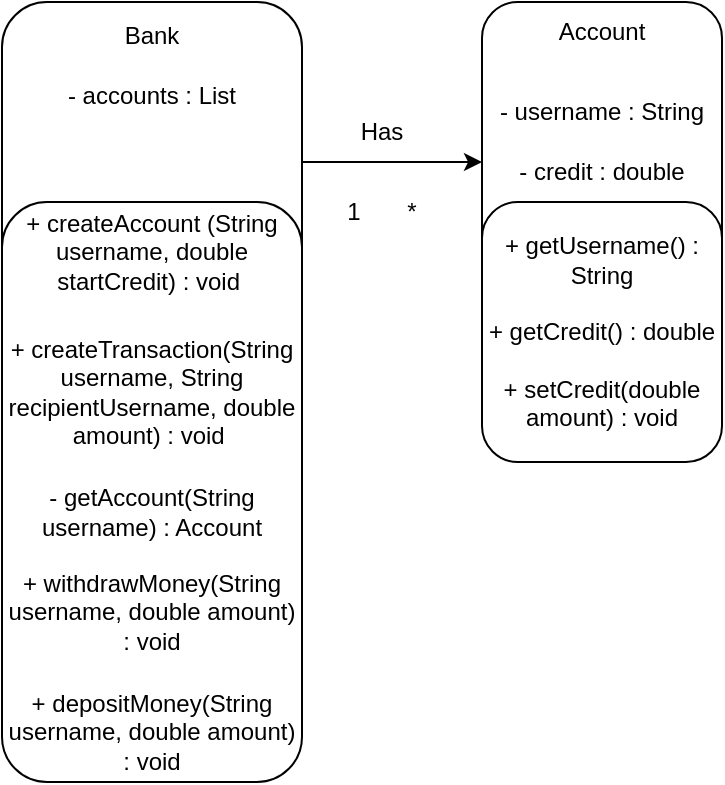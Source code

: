 <mxfile version="24.7.17">
  <diagram name="Page-1" id="EFpBgIDmfnXsx0HyW_B2">
    <mxGraphModel dx="337" dy="649" grid="1" gridSize="10" guides="1" tooltips="1" connect="1" arrows="1" fold="1" page="1" pageScale="1" pageWidth="827" pageHeight="1169" math="0" shadow="0">
      <root>
        <mxCell id="0" />
        <mxCell id="1" parent="0" />
        <mxCell id="x7bVyoAsGOgXpU6Ws_AU-1" value="" style="rounded=1;whiteSpace=wrap;html=1;" vertex="1" parent="1">
          <mxGeometry x="30" y="180" width="150" height="160" as="geometry" />
        </mxCell>
        <mxCell id="x7bVyoAsGOgXpU6Ws_AU-2" value="Bank" style="text;html=1;align=center;verticalAlign=middle;whiteSpace=wrap;rounded=0;" vertex="1" parent="1">
          <mxGeometry x="45" y="182" width="120" height="30" as="geometry" />
        </mxCell>
        <mxCell id="x7bVyoAsGOgXpU6Ws_AU-3" value="" style="endArrow=classic;html=1;rounded=0;exitX=1;exitY=0.5;exitDx=0;exitDy=0;" edge="1" parent="1" source="x7bVyoAsGOgXpU6Ws_AU-1" target="x7bVyoAsGOgXpU6Ws_AU-4">
          <mxGeometry width="50" height="50" relative="1" as="geometry">
            <mxPoint x="100" y="360" as="sourcePoint" />
            <mxPoint x="280" y="320" as="targetPoint" />
          </mxGeometry>
        </mxCell>
        <mxCell id="x7bVyoAsGOgXpU6Ws_AU-4" value="" style="rounded=1;whiteSpace=wrap;html=1;" vertex="1" parent="1">
          <mxGeometry x="270" y="180" width="120" height="160" as="geometry" />
        </mxCell>
        <mxCell id="x7bVyoAsGOgXpU6Ws_AU-5" value="Account" style="text;html=1;align=center;verticalAlign=middle;whiteSpace=wrap;rounded=0;" vertex="1" parent="1">
          <mxGeometry x="300" y="180" width="60" height="30" as="geometry" />
        </mxCell>
        <mxCell id="x7bVyoAsGOgXpU6Ws_AU-8" value="- username : String" style="text;html=1;align=center;verticalAlign=middle;whiteSpace=wrap;rounded=0;" vertex="1" parent="1">
          <mxGeometry x="270" y="220" width="120" height="30" as="geometry" />
        </mxCell>
        <mxCell id="x7bVyoAsGOgXpU6Ws_AU-9" value="1&amp;nbsp; &amp;nbsp; &amp;nbsp; &amp;nbsp;*" style="text;html=1;align=center;verticalAlign=middle;whiteSpace=wrap;rounded=0;" vertex="1" parent="1">
          <mxGeometry x="190" y="270" width="60" height="30" as="geometry" />
        </mxCell>
        <mxCell id="x7bVyoAsGOgXpU6Ws_AU-10" value="- credit : double" style="text;html=1;align=center;verticalAlign=middle;whiteSpace=wrap;rounded=0;" vertex="1" parent="1">
          <mxGeometry x="270" y="250" width="120" height="30" as="geometry" />
        </mxCell>
        <mxCell id="x7bVyoAsGOgXpU6Ws_AU-11" value="- accounts : List" style="text;html=1;align=center;verticalAlign=middle;whiteSpace=wrap;rounded=0;" vertex="1" parent="1">
          <mxGeometry x="30" y="212" width="150" height="30" as="geometry" />
        </mxCell>
        <mxCell id="x7bVyoAsGOgXpU6Ws_AU-14" value="Has" style="text;html=1;align=center;verticalAlign=middle;whiteSpace=wrap;rounded=0;" vertex="1" parent="1">
          <mxGeometry x="190" y="230" width="60" height="30" as="geometry" />
        </mxCell>
        <mxCell id="x7bVyoAsGOgXpU6Ws_AU-15" value="" style="rounded=1;whiteSpace=wrap;html=1;" vertex="1" parent="1">
          <mxGeometry x="30" y="280" width="150" height="290" as="geometry" />
        </mxCell>
        <mxCell id="x7bVyoAsGOgXpU6Ws_AU-16" value="+ getUsername() : String&lt;div&gt;&lt;br&gt;&lt;/div&gt;&lt;div&gt;+ getCredit() : double&lt;/div&gt;&lt;div&gt;&lt;br&gt;&lt;/div&gt;&lt;div&gt;+ setCredit(double amount) : void&lt;/div&gt;" style="rounded=1;whiteSpace=wrap;html=1;" vertex="1" parent="1">
          <mxGeometry x="270" y="280" width="120" height="130" as="geometry" />
        </mxCell>
        <mxCell id="x7bVyoAsGOgXpU6Ws_AU-17" value="+ createAccount (String username, double startCredit) : void&amp;nbsp;" style="text;html=1;align=center;verticalAlign=middle;whiteSpace=wrap;rounded=0;" vertex="1" parent="1">
          <mxGeometry x="30" y="290" width="150" height="30" as="geometry" />
        </mxCell>
        <mxCell id="x7bVyoAsGOgXpU6Ws_AU-18" value="+ createTransaction(String username, String recipientUsername, double amount) : void&amp;nbsp;" style="text;html=1;align=center;verticalAlign=middle;whiteSpace=wrap;rounded=0;" vertex="1" parent="1">
          <mxGeometry x="30" y="360" width="150" height="30" as="geometry" />
        </mxCell>
        <mxCell id="x7bVyoAsGOgXpU6Ws_AU-19" value="+ depositMoney(String username, double amount) : void" style="text;html=1;align=center;verticalAlign=middle;whiteSpace=wrap;rounded=0;" vertex="1" parent="1">
          <mxGeometry x="30" y="530" width="150" height="30" as="geometry" />
        </mxCell>
        <mxCell id="x7bVyoAsGOgXpU6Ws_AU-20" value="- getAccount(String username) : Account" style="text;html=1;align=center;verticalAlign=middle;whiteSpace=wrap;rounded=0;" vertex="1" parent="1">
          <mxGeometry x="30" y="420" width="150" height="30" as="geometry" />
        </mxCell>
        <mxCell id="x7bVyoAsGOgXpU6Ws_AU-21" value="+ withdrawMoney(String username, double amount) : void" style="text;html=1;align=center;verticalAlign=middle;whiteSpace=wrap;rounded=0;" vertex="1" parent="1">
          <mxGeometry x="30" y="470" width="150" height="30" as="geometry" />
        </mxCell>
      </root>
    </mxGraphModel>
  </diagram>
</mxfile>
